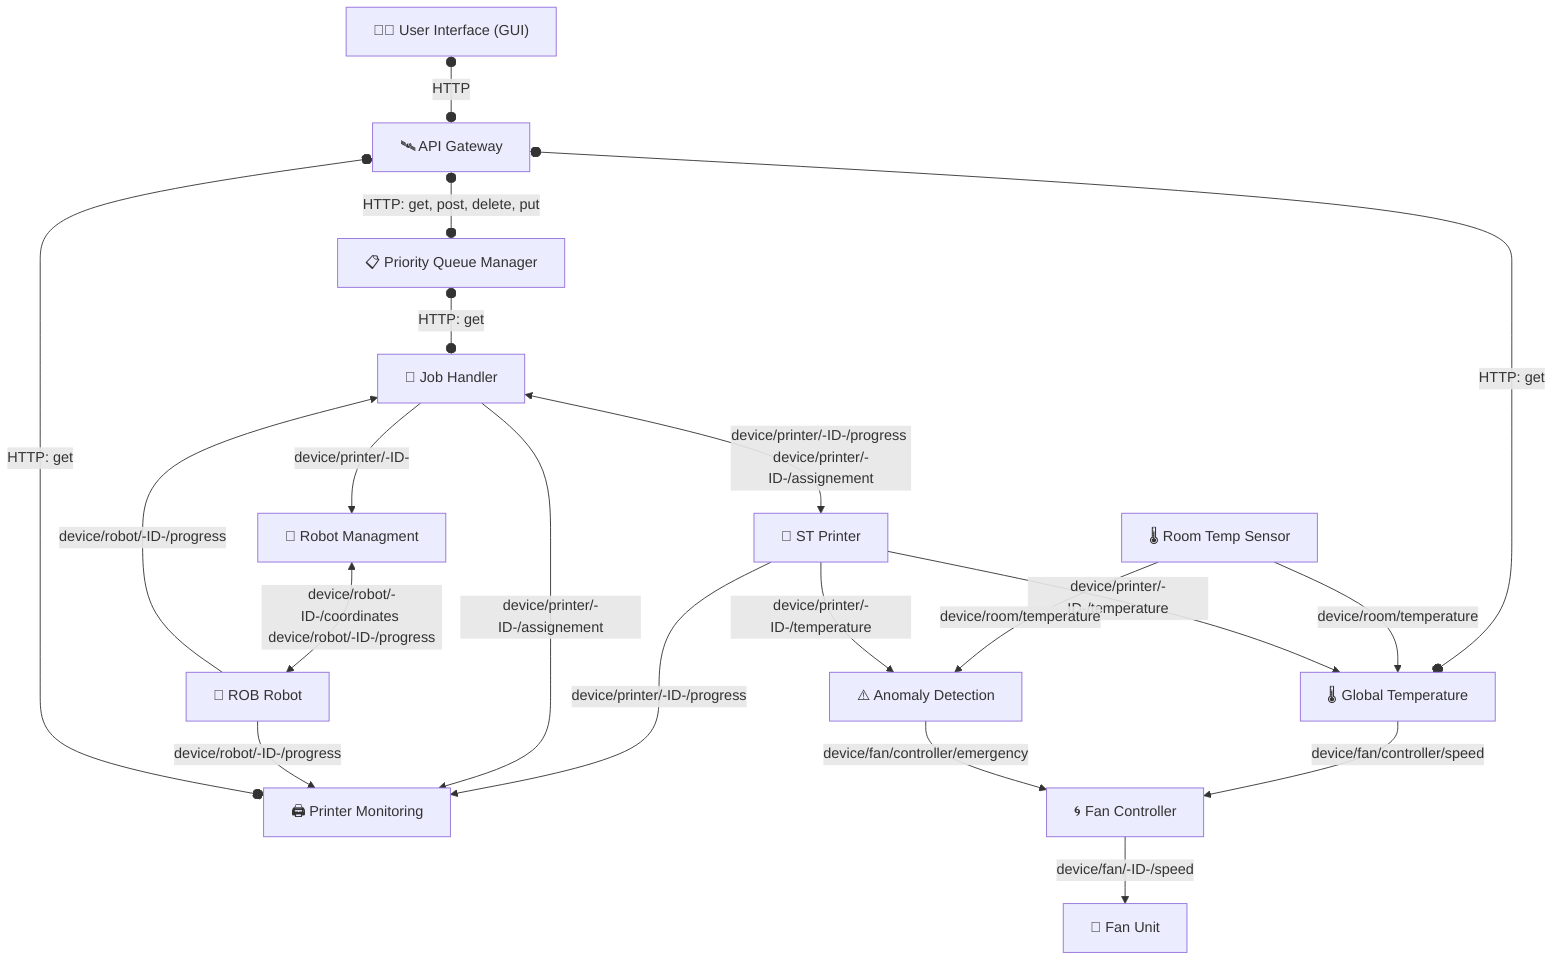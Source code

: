 flowchart TB

%% User Interaction Layer
GUI["🧑‍💻 User Interface (GUI)"]

%% HTTP Communication Layer
APIGW["🛰 API Gateway"]
QueueMgr["📋 Priority Queue Manager"]
TempGlobal["🌡 Global Temperature"]
PrinterMon["🖨 Printer Monitoring"]

%% MQTT Communication Layer
JobHandler["🧠 Job Handler"]
Planning["🧭 Robot Managment"]
ST["🧱 ST Printer"]
Anomaly["⚠️ Anomaly Detection"]
FanCtrl["🌀 Fan Controller"]

%% Device Layer (emoji-enhanced)
Robot["🤖 ROB Robot"]
Fan["💨 Fan Unit"]
TempSensor["🌡 Room Temp Sensor"]

%% Data Flow 
GUI o--o|HTTP| APIGW
APIGW o--o|HTTP: get, post, delete, put| QueueMgr
APIGW o--o|HTTP: get| TempGlobal
QueueMgr o--o|HTTP: get| JobHandler

JobHandler -->|device/printer/-ID-| Planning

TempSensor -->|device/room/temperature| TempGlobal

ST -->|device/printer/-ID-/temperature| TempGlobal 
ST -->|device/printer/-ID-/progress| PrinterMon
JobHandler -->|device/printer/-ID-/assignement| PrinterMon
JobHandler <-->|device/printer/-ID-/progress device/printer/-ID-/assignement| ST

Planning <-->|device/robot/-ID-/coordinates device/robot/-ID-/progress| Robot
Robot -->|device/robot/-ID-/progress| PrinterMon
Robot -->|device/robot/-ID-/progress| JobHandler 

APIGW o--o|HTTP: get| PrinterMon

TempGlobal -->|device/fan/controller/speed| FanCtrl
FanCtrl -->|device/fan/-ID-/speed| Fan

TempSensor -->|device/room/temperature| Anomaly
ST -->|device/printer/-ID-/temperature| Anomaly
Anomaly -->|device/fan/controller/emergency| FanCtrl